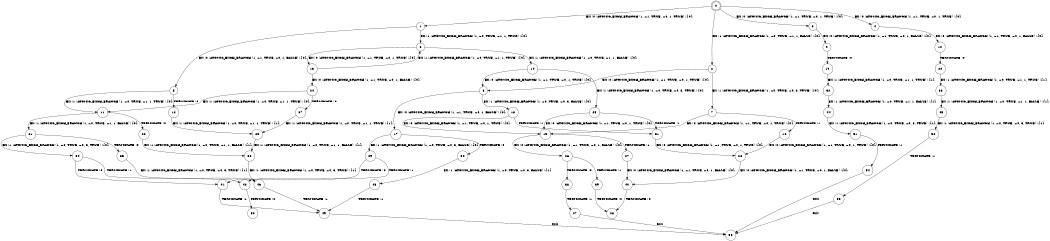 digraph BCG {
size = "7, 10.5";
center = TRUE;
node [shape = circle];
0 [peripheries = 2];
0 -> 1 [label = "EX !0 !ATOMIC_EXCH_BRANCH (1, +1, TRUE, +0, 1, TRUE) !{0}"];
0 -> 2 [label = "EX !1 !ATOMIC_EXCH_BRANCH (1, +0, TRUE, +1, 1, FALSE) !{0}"];
0 -> 3 [label = "EX !0 !ATOMIC_EXCH_BRANCH (1, +1, TRUE, +0, 1, TRUE) !{0}"];
0 -> 4 [label = "EX !0 !ATOMIC_EXCH_BRANCH (1, +1, TRUE, +0, 1, TRUE) !{0}"];
1 -> 5 [label = "EX !0 !ATOMIC_EXCH_BRANCH (1, +1, TRUE, +0, 1, FALSE) !{0}"];
1 -> 6 [label = "EX !1 !ATOMIC_EXCH_BRANCH (1, +0, TRUE, +1, 1, TRUE) !{0}"];
2 -> 7 [label = "EX !1 !ATOMIC_EXCH_BRANCH (1, +0, TRUE, +0, 3, TRUE) !{0}"];
2 -> 8 [label = "EX !0 !ATOMIC_EXCH_BRANCH (1, +1, TRUE, +0, 1, TRUE) !{0}"];
3 -> 9 [label = "EX !0 !ATOMIC_EXCH_BRANCH (1, +1, TRUE, +0, 1, FALSE) !{0}"];
4 -> 10 [label = "EX !0 !ATOMIC_EXCH_BRANCH (1, +1, TRUE, +0, 1, FALSE) !{0}"];
5 -> 11 [label = "EX !1 !ATOMIC_EXCH_BRANCH (1, +0, TRUE, +1, 1, TRUE) !{0}"];
5 -> 12 [label = "TERMINATE !0"];
6 -> 13 [label = "EX !0 !ATOMIC_EXCH_BRANCH (1, +1, TRUE, +0, 1, TRUE) !{0}"];
6 -> 14 [label = "EX !1 !ATOMIC_EXCH_BRANCH (1, +0, TRUE, +1, 1, FALSE) !{0}"];
7 -> 15 [label = "EX !0 !ATOMIC_EXCH_BRANCH (1, +1, TRUE, +0, 1, TRUE) !{0}"];
7 -> 16 [label = "TERMINATE !1"];
8 -> 17 [label = "EX !0 !ATOMIC_EXCH_BRANCH (1, +1, TRUE, +0, 1, FALSE) !{0}"];
8 -> 18 [label = "EX !1 !ATOMIC_EXCH_BRANCH (1, +0, TRUE, +0, 3, FALSE) !{0}"];
9 -> 19 [label = "TERMINATE !0"];
10 -> 20 [label = "TERMINATE !0"];
11 -> 21 [label = "EX !1 !ATOMIC_EXCH_BRANCH (1, +0, TRUE, +1, 1, FALSE) !{0}"];
11 -> 22 [label = "TERMINATE !0"];
12 -> 23 [label = "EX !1 !ATOMIC_EXCH_BRANCH (1, +0, TRUE, +1, 1, TRUE) !{1}"];
13 -> 24 [label = "EX !0 !ATOMIC_EXCH_BRANCH (1, +1, TRUE, +0, 1, FALSE) !{0}"];
13 -> 6 [label = "EX !1 !ATOMIC_EXCH_BRANCH (1, +0, TRUE, +1, 1, TRUE) !{0}"];
14 -> 8 [label = "EX !0 !ATOMIC_EXCH_BRANCH (1, +1, TRUE, +0, 1, TRUE) !{0}"];
14 -> 25 [label = "EX !1 !ATOMIC_EXCH_BRANCH (1, +0, TRUE, +0, 3, TRUE) !{0}"];
15 -> 26 [label = "EX !0 !ATOMIC_EXCH_BRANCH (1, +1, TRUE, +0, 1, FALSE) !{0}"];
15 -> 27 [label = "TERMINATE !1"];
16 -> 28 [label = "EX !0 !ATOMIC_EXCH_BRANCH (1, +1, TRUE, +0, 1, TRUE) !{0}"];
17 -> 29 [label = "EX !1 !ATOMIC_EXCH_BRANCH (1, +0, TRUE, +0, 3, FALSE) !{0}"];
17 -> 30 [label = "TERMINATE !0"];
18 -> 15 [label = "EX !0 !ATOMIC_EXCH_BRANCH (1, +1, TRUE, +0, 1, TRUE) !{0}"];
18 -> 31 [label = "TERMINATE !1"];
19 -> 32 [label = "EX !1 !ATOMIC_EXCH_BRANCH (1, +0, TRUE, +1, 1, TRUE) !{1}"];
20 -> 33 [label = "EX !1 !ATOMIC_EXCH_BRANCH (1, +0, TRUE, +1, 1, TRUE) !{1}"];
21 -> 34 [label = "EX !1 !ATOMIC_EXCH_BRANCH (1, +0, TRUE, +0, 3, TRUE) !{0}"];
21 -> 35 [label = "TERMINATE !0"];
22 -> 36 [label = "EX !1 !ATOMIC_EXCH_BRANCH (1, +0, TRUE, +1, 1, FALSE) !{1}"];
23 -> 36 [label = "EX !1 !ATOMIC_EXCH_BRANCH (1, +0, TRUE, +1, 1, FALSE) !{1}"];
24 -> 11 [label = "EX !1 !ATOMIC_EXCH_BRANCH (1, +0, TRUE, +1, 1, TRUE) !{0}"];
24 -> 37 [label = "TERMINATE !0"];
25 -> 15 [label = "EX !0 !ATOMIC_EXCH_BRANCH (1, +1, TRUE, +0, 1, TRUE) !{0}"];
25 -> 31 [label = "TERMINATE !1"];
26 -> 38 [label = "TERMINATE !0"];
26 -> 39 [label = "TERMINATE !1"];
27 -> 40 [label = "EX !0 !ATOMIC_EXCH_BRANCH (1, +1, TRUE, +0, 1, FALSE) !{0}"];
28 -> 40 [label = "EX !0 !ATOMIC_EXCH_BRANCH (1, +1, TRUE, +0, 1, FALSE) !{0}"];
29 -> 41 [label = "TERMINATE !0"];
29 -> 42 [label = "TERMINATE !1"];
30 -> 43 [label = "EX !1 !ATOMIC_EXCH_BRANCH (1, +0, TRUE, +0, 3, FALSE) !{1}"];
31 -> 28 [label = "EX !0 !ATOMIC_EXCH_BRANCH (1, +1, TRUE, +0, 1, TRUE) !{0}"];
32 -> 44 [label = "EX !1 !ATOMIC_EXCH_BRANCH (1, +0, TRUE, +1, 1, FALSE) !{1}"];
33 -> 45 [label = "EX !1 !ATOMIC_EXCH_BRANCH (1, +0, TRUE, +1, 1, FALSE) !{1}"];
34 -> 41 [label = "TERMINATE !0"];
34 -> 42 [label = "TERMINATE !1"];
35 -> 46 [label = "EX !1 !ATOMIC_EXCH_BRANCH (1, +0, TRUE, +0, 3, TRUE) !{1}"];
36 -> 46 [label = "EX !1 !ATOMIC_EXCH_BRANCH (1, +0, TRUE, +0, 3, TRUE) !{1}"];
37 -> 23 [label = "EX !1 !ATOMIC_EXCH_BRANCH (1, +0, TRUE, +1, 1, TRUE) !{1}"];
38 -> 47 [label = "TERMINATE !1"];
39 -> 48 [label = "TERMINATE !0"];
40 -> 48 [label = "TERMINATE !0"];
41 -> 49 [label = "TERMINATE !1"];
42 -> 50 [label = "TERMINATE !0"];
43 -> 49 [label = "TERMINATE !1"];
44 -> 51 [label = "EX !1 !ATOMIC_EXCH_BRANCH (1, +0, TRUE, +0, 3, TRUE) !{1}"];
45 -> 52 [label = "EX !1 !ATOMIC_EXCH_BRANCH (1, +0, TRUE, +0, 3, TRUE) !{1}"];
46 -> 49 [label = "TERMINATE !1"];
47 -> 53 [label = "exit"];
49 -> 53 [label = "exit"];
51 -> 54 [label = "TERMINATE !1"];
52 -> 55 [label = "TERMINATE !1"];
54 -> 53 [label = "exit"];
55 -> 53 [label = "exit"];
}
